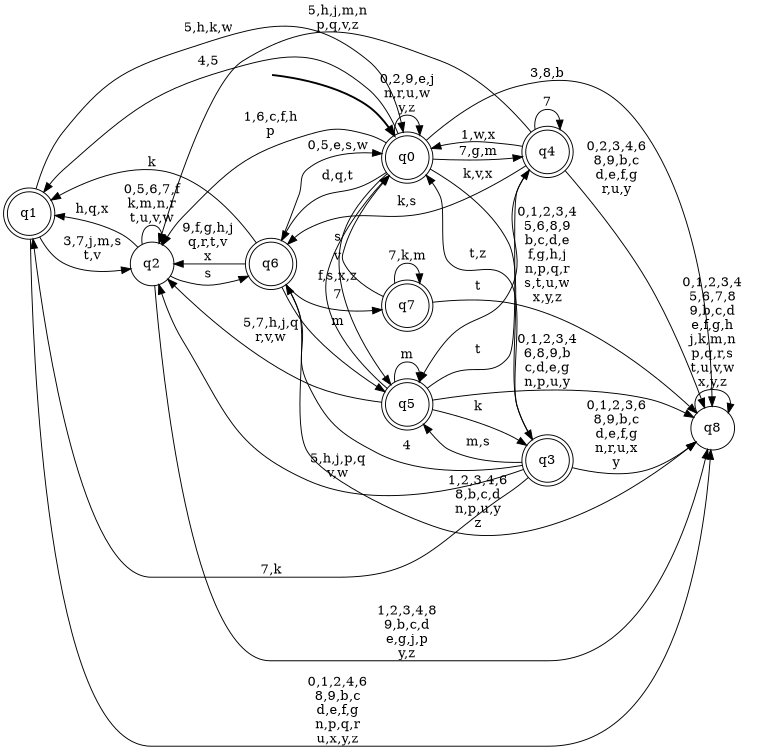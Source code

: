 digraph BlueStarA {
__start0 [style = invis, shape = none, label = "", width = 0, height = 0];

rankdir=LR;
size="8,5";

s0 [style="rounded,filled", color="black", fillcolor="white" shape="doublecircle", label="q0"];
s1 [style="rounded,filled", color="black", fillcolor="white" shape="doublecircle", label="q1"];
s2 [style="filled", color="black", fillcolor="white" shape="circle", label="q2"];
s3 [style="rounded,filled", color="black", fillcolor="white" shape="doublecircle", label="q3"];
s4 [style="rounded,filled", color="black", fillcolor="white" shape="doublecircle", label="q4"];
s5 [style="rounded,filled", color="black", fillcolor="white" shape="doublecircle", label="q5"];
s6 [style="rounded,filled", color="black", fillcolor="white" shape="doublecircle", label="q6"];
s7 [style="rounded,filled", color="black", fillcolor="white" shape="doublecircle", label="q7"];
s8 [style="filled", color="black", fillcolor="white" shape="circle", label="q8"];
subgraph cluster_main { 
	graph [pad=".75", ranksep="0.15", nodesep="0.15"];
	 style=invis; 
	__start0 -> s0 [penwidth=2];
}
s0 -> s0 [label="0,2,9,e,j\nn,r,u,w\ny,z"];
s0 -> s1 [label="4,5"];
s0 -> s2 [label="1,6,c,f,h\np"];
s0 -> s3 [label="k,v,x"];
s0 -> s4 [label="7,g,m"];
s0 -> s5 [label="s"];
s0 -> s6 [label="d,q,t"];
s0 -> s8 [label="3,8,b"];
s1 -> s0 [label="5,h,k,w"];
s1 -> s2 [label="3,7,j,m,s\nt,v"];
s1 -> s8 [label="0,1,2,4,6\n8,9,b,c\nd,e,f,g\nn,p,q,r\nu,x,y,z"];
s2 -> s1 [label="h,q,x"];
s2 -> s2 [label="0,5,6,7,f\nk,m,n,r\nt,u,v,w"];
s2 -> s6 [label="s"];
s2 -> s8 [label="1,2,3,4,8\n9,b,c,d\ne,g,j,p\ny,z"];
s3 -> s0 [label="t,z"];
s3 -> s1 [label="7,k"];
s3 -> s2 [label="5,h,j,p,q\nv,w"];
s3 -> s5 [label="m,s"];
s3 -> s6 [label="4"];
s3 -> s8 [label="0,1,2,3,6\n8,9,b,c\nd,e,f,g\nn,r,u,x\ny"];
s4 -> s0 [label="1,w,x"];
s4 -> s2 [label="5,h,j,m,n\np,q,v,z"];
s4 -> s4 [label="7"];
s4 -> s5 [label="t"];
s4 -> s6 [label="k,s"];
s4 -> s8 [label="0,2,3,4,6\n8,9,b,c\nd,e,f,g\nr,u,y"];
s5 -> s0 [label="f,s,x,z"];
s5 -> s2 [label="5,7,h,j,q\nr,v,w"];
s5 -> s3 [label="k"];
s5 -> s4 [label="t"];
s5 -> s5 [label="m"];
s5 -> s8 [label="0,1,2,3,4\n6,8,9,b\nc,d,e,g\nn,p,u,y"];
s6 -> s0 [label="0,5,e,s,w"];
s6 -> s1 [label="k"];
s6 -> s2 [label="9,f,g,h,j\nq,r,t,v\nx"];
s6 -> s5 [label="m"];
s6 -> s7 [label="7"];
s6 -> s8 [label="1,2,3,4,6\n8,b,c,d\nn,p,u,y\nz"];
s7 -> s0 [label="v"];
s7 -> s7 [label="7,k,m"];
s7 -> s8 [label="0,1,2,3,4\n5,6,8,9\nb,c,d,e\nf,g,h,j\nn,p,q,r\ns,t,u,w\nx,y,z"];
s8 -> s8 [label="0,1,2,3,4\n5,6,7,8\n9,b,c,d\ne,f,g,h\nj,k,m,n\np,q,r,s\nt,u,v,w\nx,y,z"];

}
